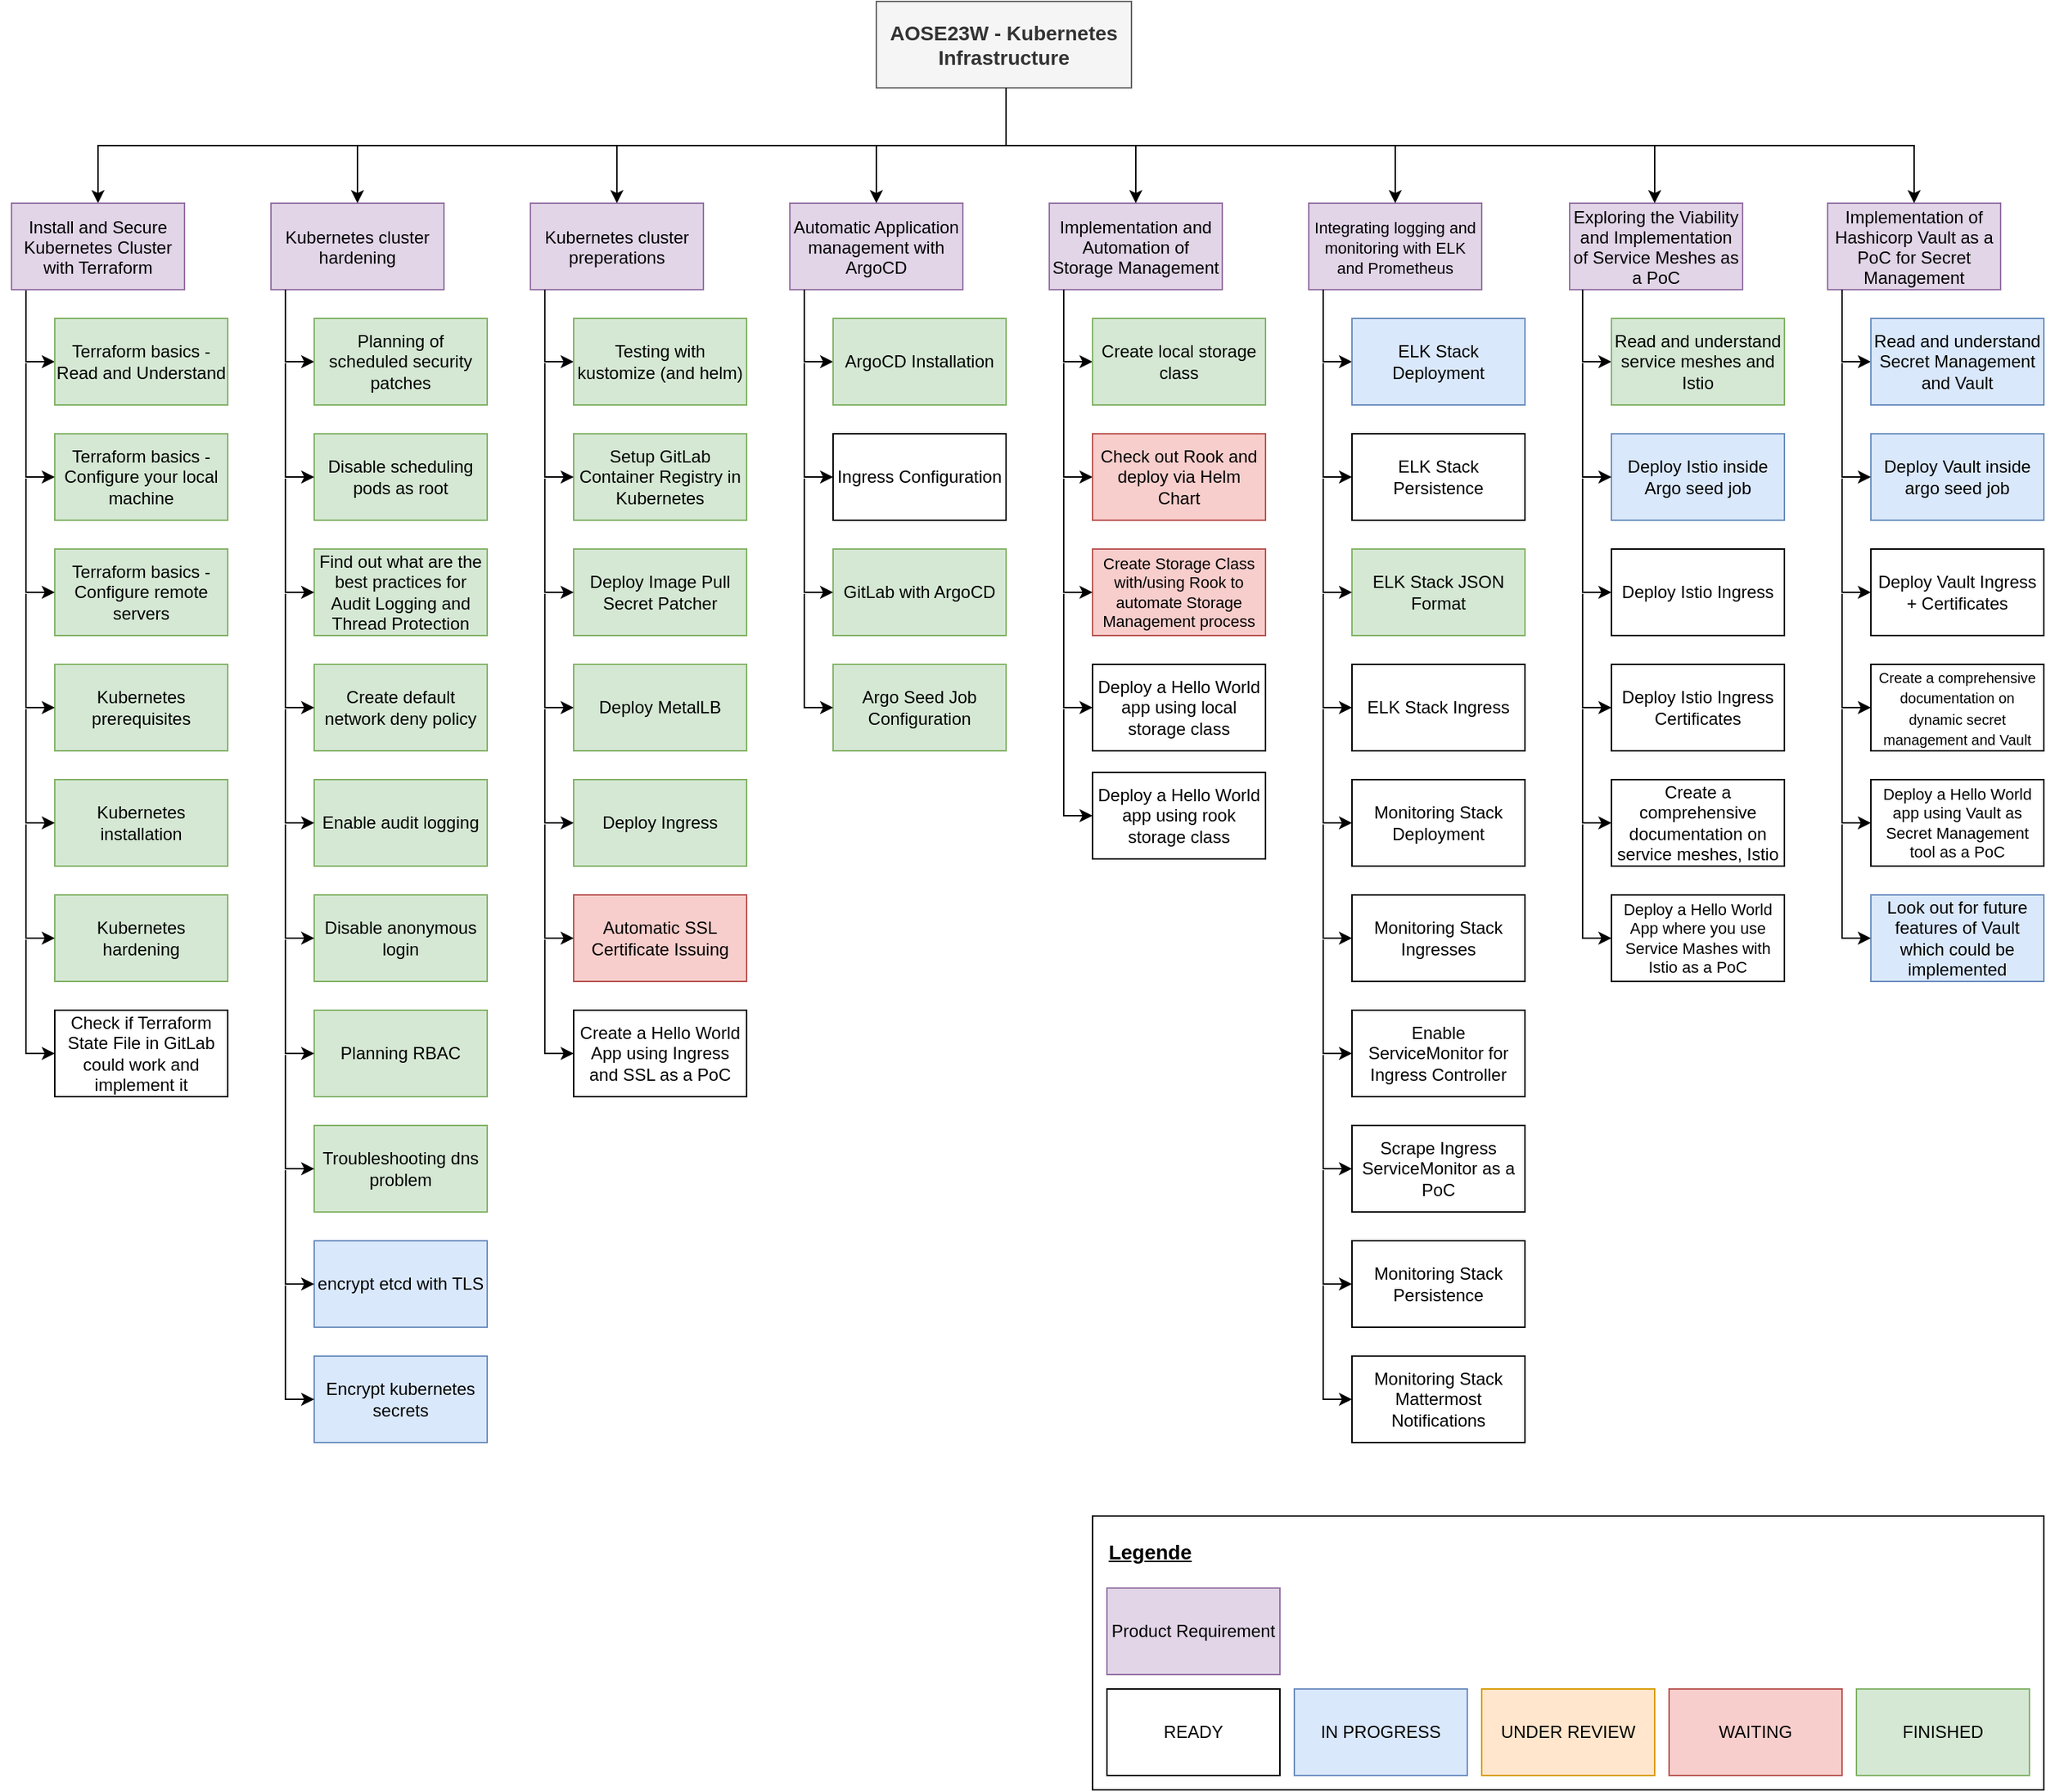 <mxfile version="23.1.1" type="github">
  <diagram name="Seite-1" id="LmPy3jOl3H3XXLazsRag">
    <mxGraphModel dx="1435" dy="689" grid="1" gridSize="10" guides="1" tooltips="1" connect="1" arrows="1" fold="1" page="1" pageScale="1" pageWidth="827" pageHeight="1169" math="0" shadow="0">
      <root>
        <mxCell id="0" />
        <mxCell id="1" parent="0" />
        <mxCell id="gIQTqbDxIPekja-X_GCL-1" value="" style="rounded=0;whiteSpace=wrap;html=1;" parent="1" vertex="1">
          <mxGeometry x="880" y="1070" width="660" height="190" as="geometry" />
        </mxCell>
        <mxCell id="gIQTqbDxIPekja-X_GCL-2" value="&lt;font style=&quot;font-size: 14px;&quot;&gt;&lt;u&gt;&lt;b&gt;Legende&lt;/b&gt;&lt;/u&gt;&lt;/font&gt;" style="text;html=1;strokeColor=none;fillColor=none;align=center;verticalAlign=middle;whiteSpace=wrap;rounded=0;" parent="1" vertex="1">
          <mxGeometry x="890" y="1080" width="60" height="30" as="geometry" />
        </mxCell>
        <mxCell id="gIQTqbDxIPekja-X_GCL-3" value="Product Requirement" style="rounded=0;whiteSpace=wrap;html=1;fillColor=#e1d5e7;strokeColor=#9673a6;" parent="1" vertex="1">
          <mxGeometry x="890" y="1120" width="120" height="60" as="geometry" />
        </mxCell>
        <mxCell id="gIQTqbDxIPekja-X_GCL-4" value="WAITING" style="rounded=0;whiteSpace=wrap;html=1;fillColor=#f8cecc;strokeColor=#b85450;" parent="1" vertex="1">
          <mxGeometry x="1280" y="1190" width="120" height="60" as="geometry" />
        </mxCell>
        <mxCell id="gIQTqbDxIPekja-X_GCL-5" value="READY" style="rounded=0;whiteSpace=wrap;html=1;" parent="1" vertex="1">
          <mxGeometry x="890" y="1190" width="120" height="60" as="geometry" />
        </mxCell>
        <mxCell id="gIQTqbDxIPekja-X_GCL-6" value="IN PROGRESS" style="rounded=0;whiteSpace=wrap;html=1;fillColor=#dae8fc;strokeColor=#6c8ebf;" parent="1" vertex="1">
          <mxGeometry x="1020" y="1190" width="120" height="60" as="geometry" />
        </mxCell>
        <mxCell id="gIQTqbDxIPekja-X_GCL-7" value="UNDER REVIEW" style="rounded=0;whiteSpace=wrap;html=1;fillColor=#ffe6cc;strokeColor=#d79b00;" parent="1" vertex="1">
          <mxGeometry x="1150" y="1190" width="120" height="60" as="geometry" />
        </mxCell>
        <mxCell id="gIQTqbDxIPekja-X_GCL-8" value="FINISHED" style="rounded=0;whiteSpace=wrap;html=1;fillColor=#d5e8d4;strokeColor=#82b366;" parent="1" vertex="1">
          <mxGeometry x="1410" y="1190" width="120" height="60" as="geometry" />
        </mxCell>
        <mxCell id="gIQTqbDxIPekja-X_GCL-11" value="" style="edgeStyle=orthogonalEdgeStyle;rounded=0;orthogonalLoop=1;jettySize=auto;html=1;" parent="1" source="gIQTqbDxIPekja-X_GCL-9" target="gIQTqbDxIPekja-X_GCL-10" edge="1">
          <mxGeometry relative="1" as="geometry">
            <Array as="points">
              <mxPoint x="820" y="119" />
              <mxPoint x="190" y="119" />
            </Array>
          </mxGeometry>
        </mxCell>
        <mxCell id="gIQTqbDxIPekja-X_GCL-9" value="AOSE23W - Kubernetes Infrastructure" style="rounded=0;whiteSpace=wrap;html=1;fillColor=#f5f5f5;fontColor=#333333;strokeColor=#666666;fontSize=14;fontStyle=1" parent="1" vertex="1">
          <mxGeometry x="730" y="19" width="177" height="60" as="geometry" />
        </mxCell>
        <mxCell id="gIQTqbDxIPekja-X_GCL-35" style="edgeStyle=orthogonalEdgeStyle;rounded=0;orthogonalLoop=1;jettySize=auto;html=1;exitX=0;exitY=1;exitDx=0;exitDy=0;entryX=0;entryY=0.5;entryDx=0;entryDy=0;" parent="1" source="gIQTqbDxIPekja-X_GCL-10" target="gIQTqbDxIPekja-X_GCL-29" edge="1">
          <mxGeometry relative="1" as="geometry">
            <Array as="points">
              <mxPoint x="140" y="219" />
              <mxPoint x="140" y="269" />
            </Array>
          </mxGeometry>
        </mxCell>
        <mxCell id="gIQTqbDxIPekja-X_GCL-10" value="&lt;p style=&quot;margin: 0px; font-style: normal; font-variant-caps: normal; font-stretch: normal; line-height: normal; font-size-adjust: none; font-kerning: auto; font-variant-alternates: normal; font-variant-ligatures: normal; font-variant-numeric: normal; font-variant-east-asian: normal; font-variant-position: normal; font-feature-settings: normal; font-optical-sizing: auto; font-variation-settings: normal;&quot;&gt;&lt;font face=&quot;Helvetica&quot; style=&quot;font-size: 12px;&quot;&gt;Install and Secure Kubernetes Cluster with Terraform&lt;/font&gt;&lt;/p&gt;" style="whiteSpace=wrap;html=1;rounded=0;fillColor=#e1d5e7;strokeColor=#9673a6;" parent="1" vertex="1">
          <mxGeometry x="130" y="159" width="120" height="60" as="geometry" />
        </mxCell>
        <mxCell id="gIQTqbDxIPekja-X_GCL-12" value="&lt;p style=&quot;margin: 0px; font-style: normal; font-variant-caps: normal; font-stretch: normal; line-height: normal; font-size-adjust: none; font-kerning: auto; font-variant-alternates: normal; font-variant-ligatures: normal; font-variant-numeric: normal; font-variant-east-asian: normal; font-variant-position: normal; font-feature-settings: normal; font-optical-sizing: auto; font-variation-settings: normal;&quot;&gt;&lt;font face=&quot;Helvetica&quot; style=&quot;font-size: 12px;&quot;&gt;Kubernetes cluster hardening&lt;/font&gt;&lt;/p&gt;" style="whiteSpace=wrap;html=1;rounded=0;fillColor=#e1d5e7;strokeColor=#9673a6;" parent="1" vertex="1">
          <mxGeometry x="310" y="159" width="120" height="60" as="geometry" />
        </mxCell>
        <mxCell id="gIQTqbDxIPekja-X_GCL-13" value="&lt;p style=&quot;margin: 0px; font-style: normal; font-variant-caps: normal; font-stretch: normal; line-height: normal; font-size-adjust: none; font-kerning: auto; font-variant-alternates: normal; font-variant-ligatures: normal; font-variant-numeric: normal; font-variant-east-asian: normal; font-variant-position: normal; font-feature-settings: normal; font-optical-sizing: auto; font-variation-settings: normal;&quot;&gt;&lt;font face=&quot;Helvetica&quot; style=&quot;font-size: 12px;&quot;&gt;Kubernetes cluster preperations&lt;/font&gt;&lt;/p&gt;" style="whiteSpace=wrap;html=1;rounded=0;fillColor=#e1d5e7;strokeColor=#9673a6;" parent="1" vertex="1">
          <mxGeometry x="490" y="159" width="120" height="60" as="geometry" />
        </mxCell>
        <mxCell id="gIQTqbDxIPekja-X_GCL-14" value="&lt;p style=&quot;margin: 0px; font-style: normal; font-variant-caps: normal; font-stretch: normal; line-height: normal; font-size-adjust: none; font-kerning: auto; font-variant-alternates: normal; font-variant-ligatures: normal; font-variant-numeric: normal; font-variant-east-asian: normal; font-variant-position: normal; font-feature-settings: normal; font-optical-sizing: auto; font-variation-settings: normal;&quot;&gt;&lt;font style=&quot;font-size: 12px;&quot;&gt;Automatic Application management with ArgoCD&lt;/font&gt;&lt;/p&gt;" style="whiteSpace=wrap;html=1;rounded=0;fillColor=#e1d5e7;strokeColor=#9673a6;" parent="1" vertex="1">
          <mxGeometry x="670" y="159" width="120" height="60" as="geometry" />
        </mxCell>
        <mxCell id="gIQTqbDxIPekja-X_GCL-15" value="&lt;p style=&quot;margin: 0px; font-style: normal; font-variant-caps: normal; font-stretch: normal; line-height: normal; font-size-adjust: none; font-kerning: auto; font-variant-alternates: normal; font-variant-ligatures: normal; font-variant-numeric: normal; font-variant-east-asian: normal; font-variant-position: normal; font-feature-settings: normal; font-optical-sizing: auto; font-variation-settings: normal;&quot;&gt;&lt;font face=&quot;Helvetica&quot; style=&quot;font-size: 12px;&quot;&gt;Implementation and Automation of Storage Management&lt;/font&gt;&lt;/p&gt;" style="whiteSpace=wrap;html=1;rounded=0;fillColor=#e1d5e7;strokeColor=#9673a6;" parent="1" vertex="1">
          <mxGeometry x="850" y="159" width="120" height="60" as="geometry" />
        </mxCell>
        <mxCell id="gIQTqbDxIPekja-X_GCL-16" value="&lt;p style=&quot;margin: 0px; font-style: normal; font-variant-caps: normal; font-stretch: normal; line-height: normal; font-size-adjust: none; font-kerning: auto; font-variant-alternates: normal; font-variant-ligatures: normal; font-variant-numeric: normal; font-variant-east-asian: normal; font-variant-position: normal; font-feature-settings: normal; font-optical-sizing: auto; font-variation-settings: normal;&quot;&gt;&lt;font style=&quot;font-size: 11px;&quot; face=&quot;Helvetica&quot;&gt;Integrating logging and monitoring with ELK and Prometheus&lt;/font&gt;&lt;/p&gt;" style="whiteSpace=wrap;html=1;rounded=0;fillColor=#e1d5e7;strokeColor=#9673a6;" parent="1" vertex="1">
          <mxGeometry x="1030" y="159" width="120" height="60" as="geometry" />
        </mxCell>
        <mxCell id="gIQTqbDxIPekja-X_GCL-17" value="&lt;p style=&quot;margin: 0px; font-style: normal; font-variant-caps: normal; font-stretch: normal; line-height: normal; font-size-adjust: none; font-kerning: auto; font-variant-alternates: normal; font-variant-ligatures: normal; font-variant-numeric: normal; font-variant-east-asian: normal; font-variant-position: normal; font-feature-settings: normal; font-optical-sizing: auto; font-variation-settings: normal;&quot;&gt;&lt;font face=&quot;Helvetica&quot; style=&quot;font-size: 12px;&quot;&gt;Exploring the Viability and Implementation of Service Meshes as a PoC&lt;/font&gt;&lt;/p&gt;" style="whiteSpace=wrap;html=1;rounded=0;fillColor=#e1d5e7;strokeColor=#9673a6;" parent="1" vertex="1">
          <mxGeometry x="1211" y="159" width="120" height="60" as="geometry" />
        </mxCell>
        <mxCell id="gIQTqbDxIPekja-X_GCL-18" value="&lt;p style=&quot;margin: 0px; font-style: normal; font-variant-caps: normal; font-stretch: normal; line-height: normal; font-size-adjust: none; font-kerning: auto; font-variant-alternates: normal; font-variant-ligatures: normal; font-variant-numeric: normal; font-variant-east-asian: normal; font-variant-position: normal; font-feature-settings: normal; font-optical-sizing: auto; font-variation-settings: normal;&quot;&gt;&lt;font style=&quot;font-size: 12px;&quot;&gt;Implementation of Hashicorp Vault as a PoC for Secret Management&lt;/font&gt;&lt;/p&gt;" style="whiteSpace=wrap;html=1;rounded=0;fillColor=#e1d5e7;strokeColor=#9673a6;" parent="1" vertex="1">
          <mxGeometry x="1390" y="159" width="120" height="60" as="geometry" />
        </mxCell>
        <mxCell id="gIQTqbDxIPekja-X_GCL-19" value="" style="edgeStyle=orthogonalEdgeStyle;rounded=0;orthogonalLoop=1;jettySize=auto;html=1;entryX=0.5;entryY=0;entryDx=0;entryDy=0;" parent="1" target="gIQTqbDxIPekja-X_GCL-12" edge="1">
          <mxGeometry relative="1" as="geometry">
            <mxPoint x="820" y="79" as="sourcePoint" />
            <mxPoint x="200" y="169" as="targetPoint" />
            <Array as="points">
              <mxPoint x="820" y="79" />
              <mxPoint x="820" y="119" />
              <mxPoint x="370" y="119" />
            </Array>
          </mxGeometry>
        </mxCell>
        <mxCell id="gIQTqbDxIPekja-X_GCL-21" value="" style="edgeStyle=orthogonalEdgeStyle;rounded=0;orthogonalLoop=1;jettySize=auto;html=1;entryX=0.5;entryY=0;entryDx=0;entryDy=0;" parent="1" target="gIQTqbDxIPekja-X_GCL-15" edge="1">
          <mxGeometry relative="1" as="geometry">
            <mxPoint x="820" y="79" as="sourcePoint" />
            <mxPoint x="380" y="169" as="targetPoint" />
            <Array as="points">
              <mxPoint x="820" y="79" />
              <mxPoint x="820" y="119" />
              <mxPoint x="910" y="119" />
            </Array>
          </mxGeometry>
        </mxCell>
        <mxCell id="gIQTqbDxIPekja-X_GCL-23" value="" style="edgeStyle=orthogonalEdgeStyle;rounded=0;orthogonalLoop=1;jettySize=auto;html=1;entryX=0.5;entryY=0;entryDx=0;entryDy=0;" parent="1" target="gIQTqbDxIPekja-X_GCL-14" edge="1">
          <mxGeometry relative="1" as="geometry">
            <mxPoint x="820" y="79" as="sourcePoint" />
            <mxPoint x="900" y="169" as="targetPoint" />
            <Array as="points">
              <mxPoint x="820" y="79" />
              <mxPoint x="820" y="119" />
              <mxPoint x="730" y="119" />
            </Array>
          </mxGeometry>
        </mxCell>
        <mxCell id="gIQTqbDxIPekja-X_GCL-24" value="" style="edgeStyle=orthogonalEdgeStyle;rounded=0;orthogonalLoop=1;jettySize=auto;html=1;entryX=0.5;entryY=0;entryDx=0;entryDy=0;" parent="1" target="gIQTqbDxIPekja-X_GCL-13" edge="1">
          <mxGeometry relative="1" as="geometry">
            <mxPoint x="820" y="79" as="sourcePoint" />
            <mxPoint x="720" y="169" as="targetPoint" />
            <Array as="points">
              <mxPoint x="820" y="79" />
              <mxPoint x="820" y="119" />
              <mxPoint x="550" y="119" />
            </Array>
          </mxGeometry>
        </mxCell>
        <mxCell id="gIQTqbDxIPekja-X_GCL-26" value="" style="edgeStyle=orthogonalEdgeStyle;rounded=0;orthogonalLoop=1;jettySize=auto;html=1;entryX=0.5;entryY=0;entryDx=0;entryDy=0;" parent="1" target="gIQTqbDxIPekja-X_GCL-16" edge="1">
          <mxGeometry relative="1" as="geometry">
            <mxPoint x="820" y="79" as="sourcePoint" />
            <mxPoint x="900" y="169" as="targetPoint" />
            <Array as="points">
              <mxPoint x="820" y="79" />
              <mxPoint x="820" y="119" />
              <mxPoint x="1090" y="119" />
            </Array>
          </mxGeometry>
        </mxCell>
        <mxCell id="gIQTqbDxIPekja-X_GCL-27" value="" style="edgeStyle=orthogonalEdgeStyle;rounded=0;orthogonalLoop=1;jettySize=auto;html=1;" parent="1" edge="1">
          <mxGeometry relative="1" as="geometry">
            <mxPoint x="820" y="79" as="sourcePoint" />
            <mxPoint x="1270" y="159" as="targetPoint" />
            <Array as="points">
              <mxPoint x="820" y="79" />
              <mxPoint x="820" y="119" />
              <mxPoint x="1270" y="119" />
            </Array>
          </mxGeometry>
        </mxCell>
        <mxCell id="gIQTqbDxIPekja-X_GCL-28" value="" style="edgeStyle=orthogonalEdgeStyle;rounded=0;orthogonalLoop=1;jettySize=auto;html=1;entryX=0.5;entryY=0;entryDx=0;entryDy=0;" parent="1" target="gIQTqbDxIPekja-X_GCL-18" edge="1">
          <mxGeometry relative="1" as="geometry">
            <mxPoint x="820" y="79" as="sourcePoint" />
            <mxPoint x="1260" y="169" as="targetPoint" />
            <Array as="points">
              <mxPoint x="820" y="79" />
              <mxPoint x="820" y="119" />
              <mxPoint x="1450" y="119" />
            </Array>
          </mxGeometry>
        </mxCell>
        <mxCell id="gIQTqbDxIPekja-X_GCL-29" value="Terraform basics - Read and Understand" style="rounded=0;whiteSpace=wrap;html=1;fillColor=#d5e8d4;strokeColor=#82b366;" parent="1" vertex="1">
          <mxGeometry x="160" y="239" width="120" height="60" as="geometry" />
        </mxCell>
        <mxCell id="gIQTqbDxIPekja-X_GCL-30" value="Terraform basics - Configure your local machine" style="rounded=0;whiteSpace=wrap;html=1;fillColor=#d5e8d4;strokeColor=#82b366;" parent="1" vertex="1">
          <mxGeometry x="160" y="319" width="120" height="60" as="geometry" />
        </mxCell>
        <mxCell id="gIQTqbDxIPekja-X_GCL-31" value="Terraform basics - Configure remote servers" style="rounded=0;whiteSpace=wrap;html=1;fillColor=#d5e8d4;strokeColor=#82b366;" parent="1" vertex="1">
          <mxGeometry x="160" y="399" width="120" height="60" as="geometry" />
        </mxCell>
        <mxCell id="gIQTqbDxIPekja-X_GCL-32" value="Kubernetes prerequisites" style="rounded=0;whiteSpace=wrap;html=1;fillColor=#d5e8d4;strokeColor=#82b366;" parent="1" vertex="1">
          <mxGeometry x="160" y="479" width="120" height="60" as="geometry" />
        </mxCell>
        <mxCell id="gIQTqbDxIPekja-X_GCL-33" value="Kubernetes installation" style="rounded=0;whiteSpace=wrap;html=1;fillColor=#d5e8d4;strokeColor=#82b366;" parent="1" vertex="1">
          <mxGeometry x="160" y="559" width="120" height="60" as="geometry" />
        </mxCell>
        <mxCell id="gIQTqbDxIPekja-X_GCL-34" value="Kubernetes hardening" style="rounded=0;whiteSpace=wrap;html=1;fillColor=#d5e8d4;strokeColor=#82b366;" parent="1" vertex="1">
          <mxGeometry x="160" y="639" width="120" height="60" as="geometry" />
        </mxCell>
        <mxCell id="gIQTqbDxIPekja-X_GCL-36" style="edgeStyle=orthogonalEdgeStyle;rounded=0;orthogonalLoop=1;jettySize=auto;html=1;entryX=0;entryY=0.5;entryDx=0;entryDy=0;" parent="1" target="gIQTqbDxIPekja-X_GCL-30" edge="1">
          <mxGeometry relative="1" as="geometry">
            <mxPoint x="140" y="270" as="sourcePoint" />
            <mxPoint x="170" y="279" as="targetPoint" />
            <Array as="points">
              <mxPoint x="140" y="349" />
            </Array>
          </mxGeometry>
        </mxCell>
        <mxCell id="gIQTqbDxIPekja-X_GCL-37" style="edgeStyle=orthogonalEdgeStyle;rounded=0;orthogonalLoop=1;jettySize=auto;html=1;" parent="1" edge="1">
          <mxGeometry relative="1" as="geometry">
            <mxPoint x="140" y="350" as="sourcePoint" />
            <mxPoint x="160" y="429" as="targetPoint" />
            <Array as="points">
              <mxPoint x="140" y="429" />
              <mxPoint x="160" y="429" />
            </Array>
          </mxGeometry>
        </mxCell>
        <mxCell id="gIQTqbDxIPekja-X_GCL-38" style="edgeStyle=orthogonalEdgeStyle;rounded=0;orthogonalLoop=1;jettySize=auto;html=1;" parent="1" edge="1">
          <mxGeometry relative="1" as="geometry">
            <mxPoint x="140" y="430" as="sourcePoint" />
            <mxPoint x="160" y="509" as="targetPoint" />
            <Array as="points">
              <mxPoint x="140" y="509" />
              <mxPoint x="160" y="509" />
            </Array>
          </mxGeometry>
        </mxCell>
        <mxCell id="gIQTqbDxIPekja-X_GCL-39" style="edgeStyle=orthogonalEdgeStyle;rounded=0;orthogonalLoop=1;jettySize=auto;html=1;" parent="1" edge="1">
          <mxGeometry relative="1" as="geometry">
            <mxPoint x="140" y="510" as="sourcePoint" />
            <mxPoint x="160" y="589" as="targetPoint" />
            <Array as="points">
              <mxPoint x="140" y="589" />
              <mxPoint x="160" y="589" />
            </Array>
          </mxGeometry>
        </mxCell>
        <mxCell id="gIQTqbDxIPekja-X_GCL-40" style="edgeStyle=orthogonalEdgeStyle;rounded=0;orthogonalLoop=1;jettySize=auto;html=1;" parent="1" edge="1">
          <mxGeometry relative="1" as="geometry">
            <mxPoint x="140" y="590" as="sourcePoint" />
            <mxPoint x="160" y="669" as="targetPoint" />
            <Array as="points">
              <mxPoint x="140" y="669" />
              <mxPoint x="160" y="669" />
            </Array>
          </mxGeometry>
        </mxCell>
        <mxCell id="gIQTqbDxIPekja-X_GCL-41" style="edgeStyle=orthogonalEdgeStyle;rounded=0;orthogonalLoop=1;jettySize=auto;html=1;entryX=0;entryY=0.5;entryDx=0;entryDy=0;" parent="1" target="gIQTqbDxIPekja-X_GCL-42" edge="1">
          <mxGeometry relative="1" as="geometry">
            <mxPoint x="320" y="219" as="sourcePoint" />
            <Array as="points">
              <mxPoint x="320" y="219" />
              <mxPoint x="320" y="269" />
            </Array>
          </mxGeometry>
        </mxCell>
        <mxCell id="gIQTqbDxIPekja-X_GCL-42" value="Planning of scheduled security patches" style="rounded=0;whiteSpace=wrap;html=1;fillColor=#d5e8d4;strokeColor=#82b366;" parent="1" vertex="1">
          <mxGeometry x="340" y="239" width="120" height="60" as="geometry" />
        </mxCell>
        <mxCell id="gIQTqbDxIPekja-X_GCL-43" value="Disable scheduling pods as root" style="rounded=0;whiteSpace=wrap;html=1;fillColor=#d5e8d4;strokeColor=#82b366;" parent="1" vertex="1">
          <mxGeometry x="340" y="319" width="120" height="60" as="geometry" />
        </mxCell>
        <mxCell id="gIQTqbDxIPekja-X_GCL-44" value="Find out what are the best practices for Audit Logging and Thread Protection" style="rounded=0;whiteSpace=wrap;html=1;fillColor=#d5e8d4;strokeColor=#82b366;" parent="1" vertex="1">
          <mxGeometry x="340" y="399" width="120" height="60" as="geometry" />
        </mxCell>
        <mxCell id="gIQTqbDxIPekja-X_GCL-45" value="Create default network deny policy" style="rounded=0;whiteSpace=wrap;html=1;fillColor=#d5e8d4;strokeColor=#82b366;" parent="1" vertex="1">
          <mxGeometry x="340" y="479" width="120" height="60" as="geometry" />
        </mxCell>
        <mxCell id="gIQTqbDxIPekja-X_GCL-46" value="Enable audit logging" style="rounded=0;whiteSpace=wrap;html=1;fillColor=#d5e8d4;strokeColor=#82b366;" parent="1" vertex="1">
          <mxGeometry x="340" y="559" width="120" height="60" as="geometry" />
        </mxCell>
        <mxCell id="gIQTqbDxIPekja-X_GCL-47" value="Disable anonymous login" style="rounded=0;whiteSpace=wrap;html=1;fillColor=#d5e8d4;strokeColor=#82b366;" parent="1" vertex="1">
          <mxGeometry x="340" y="639" width="120" height="60" as="geometry" />
        </mxCell>
        <mxCell id="gIQTqbDxIPekja-X_GCL-48" style="edgeStyle=orthogonalEdgeStyle;rounded=0;orthogonalLoop=1;jettySize=auto;html=1;entryX=0;entryY=0.5;entryDx=0;entryDy=0;" parent="1" target="gIQTqbDxIPekja-X_GCL-43" edge="1">
          <mxGeometry relative="1" as="geometry">
            <mxPoint x="320" y="270" as="sourcePoint" />
            <mxPoint x="350" y="279" as="targetPoint" />
            <Array as="points">
              <mxPoint x="320" y="349" />
            </Array>
          </mxGeometry>
        </mxCell>
        <mxCell id="gIQTqbDxIPekja-X_GCL-49" style="edgeStyle=orthogonalEdgeStyle;rounded=0;orthogonalLoop=1;jettySize=auto;html=1;" parent="1" edge="1">
          <mxGeometry relative="1" as="geometry">
            <mxPoint x="320" y="350" as="sourcePoint" />
            <mxPoint x="340" y="429" as="targetPoint" />
            <Array as="points">
              <mxPoint x="320" y="429" />
              <mxPoint x="340" y="429" />
            </Array>
          </mxGeometry>
        </mxCell>
        <mxCell id="gIQTqbDxIPekja-X_GCL-50" style="edgeStyle=orthogonalEdgeStyle;rounded=0;orthogonalLoop=1;jettySize=auto;html=1;" parent="1" edge="1">
          <mxGeometry relative="1" as="geometry">
            <mxPoint x="320" y="430" as="sourcePoint" />
            <mxPoint x="340" y="509" as="targetPoint" />
            <Array as="points">
              <mxPoint x="320" y="509" />
              <mxPoint x="340" y="509" />
            </Array>
          </mxGeometry>
        </mxCell>
        <mxCell id="gIQTqbDxIPekja-X_GCL-51" style="edgeStyle=orthogonalEdgeStyle;rounded=0;orthogonalLoop=1;jettySize=auto;html=1;" parent="1" edge="1">
          <mxGeometry relative="1" as="geometry">
            <mxPoint x="320" y="510" as="sourcePoint" />
            <mxPoint x="340" y="589" as="targetPoint" />
            <Array as="points">
              <mxPoint x="320" y="589" />
              <mxPoint x="340" y="589" />
            </Array>
          </mxGeometry>
        </mxCell>
        <mxCell id="gIQTqbDxIPekja-X_GCL-52" style="edgeStyle=orthogonalEdgeStyle;rounded=0;orthogonalLoop=1;jettySize=auto;html=1;" parent="1" edge="1">
          <mxGeometry relative="1" as="geometry">
            <mxPoint x="320" y="590" as="sourcePoint" />
            <mxPoint x="340" y="669" as="targetPoint" />
            <Array as="points">
              <mxPoint x="320" y="669" />
              <mxPoint x="340" y="669" />
            </Array>
          </mxGeometry>
        </mxCell>
        <mxCell id="gIQTqbDxIPekja-X_GCL-53" value="Planning RBAC" style="rounded=0;whiteSpace=wrap;html=1;fillColor=#d5e8d4;strokeColor=#82b366;" parent="1" vertex="1">
          <mxGeometry x="340" y="719" width="120" height="60" as="geometry" />
        </mxCell>
        <mxCell id="gIQTqbDxIPekja-X_GCL-54" value="Troubleshooting dns problem" style="rounded=0;whiteSpace=wrap;html=1;fillColor=#d5e8d4;strokeColor=#82b366;" parent="1" vertex="1">
          <mxGeometry x="340" y="799" width="120" height="60" as="geometry" />
        </mxCell>
        <mxCell id="gIQTqbDxIPekja-X_GCL-55" style="edgeStyle=orthogonalEdgeStyle;rounded=0;orthogonalLoop=1;jettySize=auto;html=1;" parent="1" edge="1">
          <mxGeometry relative="1" as="geometry">
            <mxPoint x="320" y="670" as="sourcePoint" />
            <mxPoint x="340" y="749" as="targetPoint" />
            <Array as="points">
              <mxPoint x="320" y="749" />
              <mxPoint x="340" y="749" />
            </Array>
          </mxGeometry>
        </mxCell>
        <mxCell id="gIQTqbDxIPekja-X_GCL-56" style="edgeStyle=orthogonalEdgeStyle;rounded=0;orthogonalLoop=1;jettySize=auto;html=1;" parent="1" edge="1">
          <mxGeometry relative="1" as="geometry">
            <mxPoint x="320" y="750" as="sourcePoint" />
            <mxPoint x="340" y="829" as="targetPoint" />
            <Array as="points">
              <mxPoint x="320" y="829" />
              <mxPoint x="340" y="829" />
            </Array>
          </mxGeometry>
        </mxCell>
        <mxCell id="gIQTqbDxIPekja-X_GCL-57" value="encrypt etcd with TLS" style="rounded=0;whiteSpace=wrap;html=1;fillColor=#dae8fc;strokeColor=#6c8ebf;" parent="1" vertex="1">
          <mxGeometry x="340" y="879" width="120" height="60" as="geometry" />
        </mxCell>
        <mxCell id="gIQTqbDxIPekja-X_GCL-58" value="Encrypt kubernetes secrets" style="rounded=0;whiteSpace=wrap;html=1;fillColor=#dae8fc;strokeColor=#6c8ebf;" parent="1" vertex="1">
          <mxGeometry x="340" y="959" width="120" height="60" as="geometry" />
        </mxCell>
        <mxCell id="gIQTqbDxIPekja-X_GCL-59" style="edgeStyle=orthogonalEdgeStyle;rounded=0;orthogonalLoop=1;jettySize=auto;html=1;" parent="1" edge="1">
          <mxGeometry relative="1" as="geometry">
            <mxPoint x="320" y="830" as="sourcePoint" />
            <mxPoint x="340" y="909" as="targetPoint" />
            <Array as="points">
              <mxPoint x="320" y="909" />
              <mxPoint x="340" y="909" />
            </Array>
          </mxGeometry>
        </mxCell>
        <mxCell id="gIQTqbDxIPekja-X_GCL-60" style="edgeStyle=orthogonalEdgeStyle;rounded=0;orthogonalLoop=1;jettySize=auto;html=1;" parent="1" edge="1">
          <mxGeometry relative="1" as="geometry">
            <mxPoint x="320" y="910" as="sourcePoint" />
            <mxPoint x="340" y="989" as="targetPoint" />
            <Array as="points">
              <mxPoint x="320" y="989" />
              <mxPoint x="340" y="989" />
            </Array>
          </mxGeometry>
        </mxCell>
        <mxCell id="gIQTqbDxIPekja-X_GCL-61" style="edgeStyle=orthogonalEdgeStyle;rounded=0;orthogonalLoop=1;jettySize=auto;html=1;entryX=0;entryY=0.5;entryDx=0;entryDy=0;" parent="1" target="gIQTqbDxIPekja-X_GCL-62" edge="1">
          <mxGeometry relative="1" as="geometry">
            <mxPoint x="500" y="219" as="sourcePoint" />
            <Array as="points">
              <mxPoint x="500" y="219" />
              <mxPoint x="500" y="269" />
            </Array>
          </mxGeometry>
        </mxCell>
        <mxCell id="gIQTqbDxIPekja-X_GCL-62" value="Testing with kustomize (and helm)" style="rounded=0;whiteSpace=wrap;html=1;fillColor=#d5e8d4;strokeColor=#82b366;" parent="1" vertex="1">
          <mxGeometry x="520" y="239" width="120" height="60" as="geometry" />
        </mxCell>
        <mxCell id="gIQTqbDxIPekja-X_GCL-63" value="Setup GitLab Container Registry in Kubernetes" style="rounded=0;whiteSpace=wrap;html=1;fillColor=#d5e8d4;strokeColor=#82b366;" parent="1" vertex="1">
          <mxGeometry x="520" y="319" width="120" height="60" as="geometry" />
        </mxCell>
        <mxCell id="gIQTqbDxIPekja-X_GCL-64" value="Deploy Image Pull Secret Patcher" style="rounded=0;whiteSpace=wrap;html=1;fillColor=#d5e8d4;strokeColor=#82b366;" parent="1" vertex="1">
          <mxGeometry x="520" y="399" width="120" height="60" as="geometry" />
        </mxCell>
        <mxCell id="gIQTqbDxIPekja-X_GCL-65" value="Deploy MetalLB" style="rounded=0;whiteSpace=wrap;html=1;fillColor=#d5e8d4;strokeColor=#82b366;" parent="1" vertex="1">
          <mxGeometry x="520" y="479" width="120" height="60" as="geometry" />
        </mxCell>
        <mxCell id="gIQTqbDxIPekja-X_GCL-66" value="Deploy Ingress" style="rounded=0;whiteSpace=wrap;html=1;fillColor=#d5e8d4;strokeColor=#82b366;" parent="1" vertex="1">
          <mxGeometry x="520" y="559" width="120" height="60" as="geometry" />
        </mxCell>
        <mxCell id="gIQTqbDxIPekja-X_GCL-67" value="Automatic SSL Certificate Issuing" style="rounded=0;whiteSpace=wrap;html=1;fillColor=#f8cecc;strokeColor=#b85450;" parent="1" vertex="1">
          <mxGeometry x="520" y="639" width="120" height="60" as="geometry" />
        </mxCell>
        <mxCell id="gIQTqbDxIPekja-X_GCL-68" style="edgeStyle=orthogonalEdgeStyle;rounded=0;orthogonalLoop=1;jettySize=auto;html=1;entryX=0;entryY=0.5;entryDx=0;entryDy=0;" parent="1" target="gIQTqbDxIPekja-X_GCL-63" edge="1">
          <mxGeometry relative="1" as="geometry">
            <mxPoint x="500" y="270" as="sourcePoint" />
            <mxPoint x="530" y="279" as="targetPoint" />
            <Array as="points">
              <mxPoint x="500" y="349" />
            </Array>
          </mxGeometry>
        </mxCell>
        <mxCell id="gIQTqbDxIPekja-X_GCL-69" style="edgeStyle=orthogonalEdgeStyle;rounded=0;orthogonalLoop=1;jettySize=auto;html=1;" parent="1" edge="1">
          <mxGeometry relative="1" as="geometry">
            <mxPoint x="500" y="350" as="sourcePoint" />
            <mxPoint x="520" y="429" as="targetPoint" />
            <Array as="points">
              <mxPoint x="500" y="429" />
              <mxPoint x="520" y="429" />
            </Array>
          </mxGeometry>
        </mxCell>
        <mxCell id="gIQTqbDxIPekja-X_GCL-70" style="edgeStyle=orthogonalEdgeStyle;rounded=0;orthogonalLoop=1;jettySize=auto;html=1;" parent="1" edge="1">
          <mxGeometry relative="1" as="geometry">
            <mxPoint x="500" y="430" as="sourcePoint" />
            <mxPoint x="520" y="509" as="targetPoint" />
            <Array as="points">
              <mxPoint x="500" y="509" />
              <mxPoint x="520" y="509" />
            </Array>
          </mxGeometry>
        </mxCell>
        <mxCell id="gIQTqbDxIPekja-X_GCL-71" style="edgeStyle=orthogonalEdgeStyle;rounded=0;orthogonalLoop=1;jettySize=auto;html=1;" parent="1" edge="1">
          <mxGeometry relative="1" as="geometry">
            <mxPoint x="500" y="510" as="sourcePoint" />
            <mxPoint x="520" y="589" as="targetPoint" />
            <Array as="points">
              <mxPoint x="500" y="589" />
              <mxPoint x="520" y="589" />
            </Array>
          </mxGeometry>
        </mxCell>
        <mxCell id="gIQTqbDxIPekja-X_GCL-72" style="edgeStyle=orthogonalEdgeStyle;rounded=0;orthogonalLoop=1;jettySize=auto;html=1;" parent="1" edge="1">
          <mxGeometry relative="1" as="geometry">
            <mxPoint x="500" y="590" as="sourcePoint" />
            <mxPoint x="520" y="669" as="targetPoint" />
            <Array as="points">
              <mxPoint x="500" y="669" />
              <mxPoint x="520" y="669" />
            </Array>
          </mxGeometry>
        </mxCell>
        <mxCell id="gIQTqbDxIPekja-X_GCL-73" style="edgeStyle=orthogonalEdgeStyle;rounded=0;orthogonalLoop=1;jettySize=auto;html=1;entryX=0;entryY=0.5;entryDx=0;entryDy=0;" parent="1" target="gIQTqbDxIPekja-X_GCL-74" edge="1">
          <mxGeometry relative="1" as="geometry">
            <mxPoint x="680" y="219" as="sourcePoint" />
            <Array as="points">
              <mxPoint x="680" y="219" />
              <mxPoint x="680" y="269" />
            </Array>
          </mxGeometry>
        </mxCell>
        <mxCell id="gIQTqbDxIPekja-X_GCL-74" value="ArgoCD Installation" style="rounded=0;whiteSpace=wrap;html=1;fillColor=#d5e8d4;strokeColor=#82b366;" parent="1" vertex="1">
          <mxGeometry x="700" y="239" width="120" height="60" as="geometry" />
        </mxCell>
        <mxCell id="gIQTqbDxIPekja-X_GCL-75" value="Ingress Configuration" style="rounded=0;whiteSpace=wrap;html=1;" parent="1" vertex="1">
          <mxGeometry x="700" y="319" width="120" height="60" as="geometry" />
        </mxCell>
        <mxCell id="gIQTqbDxIPekja-X_GCL-76" value="GitLab with ArgoCD" style="rounded=0;whiteSpace=wrap;html=1;fillColor=#d5e8d4;strokeColor=#82b366;" parent="1" vertex="1">
          <mxGeometry x="700" y="399" width="120" height="60" as="geometry" />
        </mxCell>
        <mxCell id="gIQTqbDxIPekja-X_GCL-77" value="Argo Seed Job Configuration" style="rounded=0;whiteSpace=wrap;html=1;fillColor=#d5e8d4;strokeColor=#82b366;" parent="1" vertex="1">
          <mxGeometry x="700" y="479" width="120" height="60" as="geometry" />
        </mxCell>
        <mxCell id="gIQTqbDxIPekja-X_GCL-80" style="edgeStyle=orthogonalEdgeStyle;rounded=0;orthogonalLoop=1;jettySize=auto;html=1;entryX=0;entryY=0.5;entryDx=0;entryDy=0;" parent="1" target="gIQTqbDxIPekja-X_GCL-75" edge="1">
          <mxGeometry relative="1" as="geometry">
            <mxPoint x="680" y="270" as="sourcePoint" />
            <mxPoint x="710" y="279" as="targetPoint" />
            <Array as="points">
              <mxPoint x="680" y="349" />
            </Array>
          </mxGeometry>
        </mxCell>
        <mxCell id="gIQTqbDxIPekja-X_GCL-81" style="edgeStyle=orthogonalEdgeStyle;rounded=0;orthogonalLoop=1;jettySize=auto;html=1;" parent="1" edge="1">
          <mxGeometry relative="1" as="geometry">
            <mxPoint x="680" y="350" as="sourcePoint" />
            <mxPoint x="700" y="429" as="targetPoint" />
            <Array as="points">
              <mxPoint x="680" y="429" />
              <mxPoint x="700" y="429" />
            </Array>
          </mxGeometry>
        </mxCell>
        <mxCell id="gIQTqbDxIPekja-X_GCL-82" style="edgeStyle=orthogonalEdgeStyle;rounded=0;orthogonalLoop=1;jettySize=auto;html=1;" parent="1" edge="1">
          <mxGeometry relative="1" as="geometry">
            <mxPoint x="680" y="430" as="sourcePoint" />
            <mxPoint x="700" y="509" as="targetPoint" />
            <Array as="points">
              <mxPoint x="680" y="509" />
              <mxPoint x="700" y="509" />
            </Array>
          </mxGeometry>
        </mxCell>
        <mxCell id="gIQTqbDxIPekja-X_GCL-85" style="edgeStyle=orthogonalEdgeStyle;rounded=0;orthogonalLoop=1;jettySize=auto;html=1;entryX=0;entryY=0.5;entryDx=0;entryDy=0;" parent="1" target="gIQTqbDxIPekja-X_GCL-86" edge="1">
          <mxGeometry relative="1" as="geometry">
            <mxPoint x="860" y="219" as="sourcePoint" />
            <Array as="points">
              <mxPoint x="860" y="219" />
              <mxPoint x="860" y="269" />
            </Array>
          </mxGeometry>
        </mxCell>
        <mxCell id="gIQTqbDxIPekja-X_GCL-86" value="Create local storage class" style="rounded=0;whiteSpace=wrap;html=1;fillColor=#d5e8d4;strokeColor=#82b366;" parent="1" vertex="1">
          <mxGeometry x="880" y="239" width="120" height="60" as="geometry" />
        </mxCell>
        <mxCell id="gIQTqbDxIPekja-X_GCL-88" value="Create Storage Class with/using Rook to automate Storage Management process" style="rounded=0;whiteSpace=wrap;html=1;fillColor=#f8cecc;strokeColor=#b85450;fontSize=11;" parent="1" vertex="1">
          <mxGeometry x="880" y="399" width="120" height="60" as="geometry" />
        </mxCell>
        <mxCell id="gIQTqbDxIPekja-X_GCL-90" style="edgeStyle=orthogonalEdgeStyle;rounded=0;orthogonalLoop=1;jettySize=auto;html=1;entryX=0;entryY=0.5;entryDx=0;entryDy=0;" parent="1" edge="1">
          <mxGeometry relative="1" as="geometry">
            <mxPoint x="860" y="270" as="sourcePoint" />
            <mxPoint x="880" y="349" as="targetPoint" />
            <Array as="points">
              <mxPoint x="860" y="349" />
            </Array>
          </mxGeometry>
        </mxCell>
        <mxCell id="gIQTqbDxIPekja-X_GCL-91" style="edgeStyle=orthogonalEdgeStyle;rounded=0;orthogonalLoop=1;jettySize=auto;html=1;" parent="1" edge="1">
          <mxGeometry relative="1" as="geometry">
            <mxPoint x="860" y="350" as="sourcePoint" />
            <mxPoint x="880" y="429" as="targetPoint" />
            <Array as="points">
              <mxPoint x="860" y="429" />
              <mxPoint x="880" y="429" />
            </Array>
          </mxGeometry>
        </mxCell>
        <mxCell id="gIQTqbDxIPekja-X_GCL-93" value="Check out Rook and deploy via Helm Chart" style="rounded=0;whiteSpace=wrap;html=1;fillColor=#f8cecc;strokeColor=#b85450;" parent="1" vertex="1">
          <mxGeometry x="880" y="319" width="120" height="60" as="geometry" />
        </mxCell>
        <mxCell id="gIQTqbDxIPekja-X_GCL-94" style="edgeStyle=orthogonalEdgeStyle;rounded=0;orthogonalLoop=1;jettySize=auto;html=1;entryX=0;entryY=0.5;entryDx=0;entryDy=0;" parent="1" target="gIQTqbDxIPekja-X_GCL-95" edge="1">
          <mxGeometry relative="1" as="geometry">
            <mxPoint x="1040" y="219" as="sourcePoint" />
            <Array as="points">
              <mxPoint x="1040" y="219" />
              <mxPoint x="1040" y="269" />
            </Array>
          </mxGeometry>
        </mxCell>
        <mxCell id="gIQTqbDxIPekja-X_GCL-95" value="ELK Stack Deployment" style="rounded=0;whiteSpace=wrap;html=1;fillColor=#dae8fc;strokeColor=#6c8ebf;" parent="1" vertex="1">
          <mxGeometry x="1060" y="239" width="120" height="60" as="geometry" />
        </mxCell>
        <mxCell id="gIQTqbDxIPekja-X_GCL-96" value="ELK Stack Persistence" style="rounded=0;whiteSpace=wrap;html=1;" parent="1" vertex="1">
          <mxGeometry x="1060" y="319" width="120" height="60" as="geometry" />
        </mxCell>
        <mxCell id="gIQTqbDxIPekja-X_GCL-97" value="ELK Stack JSON Format" style="rounded=0;whiteSpace=wrap;html=1;fillColor=#d5e8d4;strokeColor=#82b366;" parent="1" vertex="1">
          <mxGeometry x="1060" y="399" width="120" height="60" as="geometry" />
        </mxCell>
        <mxCell id="gIQTqbDxIPekja-X_GCL-98" value="ELK Stack Ingress" style="rounded=0;whiteSpace=wrap;html=1;" parent="1" vertex="1">
          <mxGeometry x="1060" y="479" width="120" height="60" as="geometry" />
        </mxCell>
        <mxCell id="gIQTqbDxIPekja-X_GCL-99" value="Monitoring Stack Deployment" style="rounded=0;whiteSpace=wrap;html=1;" parent="1" vertex="1">
          <mxGeometry x="1060" y="559" width="120" height="60" as="geometry" />
        </mxCell>
        <mxCell id="gIQTqbDxIPekja-X_GCL-100" value="Monitoring Stack Ingresses" style="rounded=0;whiteSpace=wrap;html=1;" parent="1" vertex="1">
          <mxGeometry x="1060" y="639" width="120" height="60" as="geometry" />
        </mxCell>
        <mxCell id="gIQTqbDxIPekja-X_GCL-101" style="edgeStyle=orthogonalEdgeStyle;rounded=0;orthogonalLoop=1;jettySize=auto;html=1;entryX=0;entryY=0.5;entryDx=0;entryDy=0;" parent="1" target="gIQTqbDxIPekja-X_GCL-96" edge="1">
          <mxGeometry relative="1" as="geometry">
            <mxPoint x="1040" y="270" as="sourcePoint" />
            <mxPoint x="1070" y="279" as="targetPoint" />
            <Array as="points">
              <mxPoint x="1040" y="349" />
            </Array>
          </mxGeometry>
        </mxCell>
        <mxCell id="gIQTqbDxIPekja-X_GCL-102" style="edgeStyle=orthogonalEdgeStyle;rounded=0;orthogonalLoop=1;jettySize=auto;html=1;" parent="1" edge="1">
          <mxGeometry relative="1" as="geometry">
            <mxPoint x="1040" y="350" as="sourcePoint" />
            <mxPoint x="1060" y="429" as="targetPoint" />
            <Array as="points">
              <mxPoint x="1040" y="429" />
              <mxPoint x="1060" y="429" />
            </Array>
          </mxGeometry>
        </mxCell>
        <mxCell id="gIQTqbDxIPekja-X_GCL-103" style="edgeStyle=orthogonalEdgeStyle;rounded=0;orthogonalLoop=1;jettySize=auto;html=1;" parent="1" edge="1">
          <mxGeometry relative="1" as="geometry">
            <mxPoint x="1040" y="430" as="sourcePoint" />
            <mxPoint x="1060" y="509" as="targetPoint" />
            <Array as="points">
              <mxPoint x="1040" y="509" />
              <mxPoint x="1060" y="509" />
            </Array>
          </mxGeometry>
        </mxCell>
        <mxCell id="gIQTqbDxIPekja-X_GCL-104" style="edgeStyle=orthogonalEdgeStyle;rounded=0;orthogonalLoop=1;jettySize=auto;html=1;" parent="1" edge="1">
          <mxGeometry relative="1" as="geometry">
            <mxPoint x="1040" y="510" as="sourcePoint" />
            <mxPoint x="1060" y="589" as="targetPoint" />
            <Array as="points">
              <mxPoint x="1040" y="589" />
              <mxPoint x="1060" y="589" />
            </Array>
          </mxGeometry>
        </mxCell>
        <mxCell id="gIQTqbDxIPekja-X_GCL-105" style="edgeStyle=orthogonalEdgeStyle;rounded=0;orthogonalLoop=1;jettySize=auto;html=1;" parent="1" edge="1">
          <mxGeometry relative="1" as="geometry">
            <mxPoint x="1040" y="590" as="sourcePoint" />
            <mxPoint x="1060" y="669" as="targetPoint" />
            <Array as="points">
              <mxPoint x="1040" y="669" />
              <mxPoint x="1060" y="669" />
            </Array>
          </mxGeometry>
        </mxCell>
        <mxCell id="gIQTqbDxIPekja-X_GCL-106" value="Enable ServiceMonitor for Ingress Controller" style="rounded=0;whiteSpace=wrap;html=1;" parent="1" vertex="1">
          <mxGeometry x="1060" y="719" width="120" height="60" as="geometry" />
        </mxCell>
        <mxCell id="gIQTqbDxIPekja-X_GCL-107" value="Scrape Ingress ServiceMonitor as a PoC" style="rounded=0;whiteSpace=wrap;html=1;" parent="1" vertex="1">
          <mxGeometry x="1060" y="799" width="120" height="60" as="geometry" />
        </mxCell>
        <mxCell id="gIQTqbDxIPekja-X_GCL-108" style="edgeStyle=orthogonalEdgeStyle;rounded=0;orthogonalLoop=1;jettySize=auto;html=1;" parent="1" edge="1">
          <mxGeometry relative="1" as="geometry">
            <mxPoint x="1040" y="670" as="sourcePoint" />
            <mxPoint x="1060" y="749" as="targetPoint" />
            <Array as="points">
              <mxPoint x="1040" y="749" />
              <mxPoint x="1060" y="749" />
            </Array>
          </mxGeometry>
        </mxCell>
        <mxCell id="gIQTqbDxIPekja-X_GCL-109" style="edgeStyle=orthogonalEdgeStyle;rounded=0;orthogonalLoop=1;jettySize=auto;html=1;" parent="1" edge="1">
          <mxGeometry relative="1" as="geometry">
            <mxPoint x="1040" y="750" as="sourcePoint" />
            <mxPoint x="1060" y="829" as="targetPoint" />
            <Array as="points">
              <mxPoint x="1040" y="829" />
              <mxPoint x="1060" y="829" />
            </Array>
          </mxGeometry>
        </mxCell>
        <mxCell id="gIQTqbDxIPekja-X_GCL-114" style="edgeStyle=orthogonalEdgeStyle;rounded=0;orthogonalLoop=1;jettySize=auto;html=1;entryX=0;entryY=0.5;entryDx=0;entryDy=0;" parent="1" target="gIQTqbDxIPekja-X_GCL-115" edge="1">
          <mxGeometry relative="1" as="geometry">
            <mxPoint x="1220" y="219" as="sourcePoint" />
            <Array as="points">
              <mxPoint x="1220" y="219" />
              <mxPoint x="1220" y="269" />
            </Array>
          </mxGeometry>
        </mxCell>
        <mxCell id="gIQTqbDxIPekja-X_GCL-115" value="Read and understand service meshes and Istio" style="rounded=0;whiteSpace=wrap;html=1;fillColor=#d5e8d4;strokeColor=#82b366;" parent="1" vertex="1">
          <mxGeometry x="1240" y="239" width="120" height="60" as="geometry" />
        </mxCell>
        <mxCell id="gIQTqbDxIPekja-X_GCL-116" value="Deploy Istio inside Argo seed job" style="rounded=0;whiteSpace=wrap;html=1;fillColor=#dae8fc;strokeColor=#6c8ebf;" parent="1" vertex="1">
          <mxGeometry x="1240" y="319" width="120" height="60" as="geometry" />
        </mxCell>
        <mxCell id="gIQTqbDxIPekja-X_GCL-117" value="Deploy Istio Ingress" style="rounded=0;whiteSpace=wrap;html=1;" parent="1" vertex="1">
          <mxGeometry x="1240" y="399" width="120" height="60" as="geometry" />
        </mxCell>
        <mxCell id="gIQTqbDxIPekja-X_GCL-118" value="Deploy Istio Ingress Certificates" style="rounded=0;whiteSpace=wrap;html=1;" parent="1" vertex="1">
          <mxGeometry x="1240" y="479" width="120" height="60" as="geometry" />
        </mxCell>
        <mxCell id="gIQTqbDxIPekja-X_GCL-119" value="Create a comprehensive documentation on service meshes, Istio" style="rounded=0;whiteSpace=wrap;html=1;" parent="1" vertex="1">
          <mxGeometry x="1240" y="559" width="120" height="60" as="geometry" />
        </mxCell>
        <mxCell id="gIQTqbDxIPekja-X_GCL-120" style="edgeStyle=orthogonalEdgeStyle;rounded=0;orthogonalLoop=1;jettySize=auto;html=1;entryX=0;entryY=0.5;entryDx=0;entryDy=0;" parent="1" target="gIQTqbDxIPekja-X_GCL-116" edge="1">
          <mxGeometry relative="1" as="geometry">
            <mxPoint x="1220" y="270" as="sourcePoint" />
            <mxPoint x="1250" y="279" as="targetPoint" />
            <Array as="points">
              <mxPoint x="1220" y="349" />
            </Array>
          </mxGeometry>
        </mxCell>
        <mxCell id="gIQTqbDxIPekja-X_GCL-121" style="edgeStyle=orthogonalEdgeStyle;rounded=0;orthogonalLoop=1;jettySize=auto;html=1;" parent="1" edge="1">
          <mxGeometry relative="1" as="geometry">
            <mxPoint x="1220" y="350" as="sourcePoint" />
            <mxPoint x="1240" y="429" as="targetPoint" />
            <Array as="points">
              <mxPoint x="1220" y="429" />
              <mxPoint x="1240" y="429" />
            </Array>
          </mxGeometry>
        </mxCell>
        <mxCell id="gIQTqbDxIPekja-X_GCL-122" style="edgeStyle=orthogonalEdgeStyle;rounded=0;orthogonalLoop=1;jettySize=auto;html=1;" parent="1" edge="1">
          <mxGeometry relative="1" as="geometry">
            <mxPoint x="1220" y="430" as="sourcePoint" />
            <mxPoint x="1240" y="509" as="targetPoint" />
            <Array as="points">
              <mxPoint x="1220" y="509" />
              <mxPoint x="1240" y="509" />
            </Array>
          </mxGeometry>
        </mxCell>
        <mxCell id="gIQTqbDxIPekja-X_GCL-123" style="edgeStyle=orthogonalEdgeStyle;rounded=0;orthogonalLoop=1;jettySize=auto;html=1;" parent="1" edge="1">
          <mxGeometry relative="1" as="geometry">
            <mxPoint x="1220" y="510" as="sourcePoint" />
            <mxPoint x="1240" y="589" as="targetPoint" />
            <Array as="points">
              <mxPoint x="1220" y="589" />
              <mxPoint x="1240" y="589" />
            </Array>
          </mxGeometry>
        </mxCell>
        <mxCell id="gIQTqbDxIPekja-X_GCL-124" style="edgeStyle=orthogonalEdgeStyle;rounded=0;orthogonalLoop=1;jettySize=auto;html=1;entryX=0;entryY=0.5;entryDx=0;entryDy=0;" parent="1" target="gIQTqbDxIPekja-X_GCL-125" edge="1">
          <mxGeometry relative="1" as="geometry">
            <mxPoint x="1400" y="219" as="sourcePoint" />
            <Array as="points">
              <mxPoint x="1400" y="219" />
              <mxPoint x="1400" y="269" />
            </Array>
          </mxGeometry>
        </mxCell>
        <mxCell id="gIQTqbDxIPekja-X_GCL-125" value="Read and understand Secret Management and Vault" style="rounded=0;whiteSpace=wrap;html=1;fillColor=#dae8fc;strokeColor=#6c8ebf;" parent="1" vertex="1">
          <mxGeometry x="1420" y="239" width="120" height="60" as="geometry" />
        </mxCell>
        <mxCell id="gIQTqbDxIPekja-X_GCL-126" value="Look out for future features of Vault which could be implemented" style="rounded=0;whiteSpace=wrap;html=1;fillColor=#dae8fc;strokeColor=#6c8ebf;" parent="1" vertex="1">
          <mxGeometry x="1420" y="639" width="120" height="60" as="geometry" />
        </mxCell>
        <mxCell id="gIQTqbDxIPekja-X_GCL-127" value="Deploy Vault inside argo&amp;nbsp;&lt;span style=&quot;text-align: start;&quot; data-ref=&quot;c220088a-b39c-4725-9572-ae30d9b462e0&quot; class=&quot;inline-comment-marker&quot;&gt;seed job&lt;/span&gt;" style="rounded=0;whiteSpace=wrap;html=1;fillColor=#dae8fc;strokeColor=#6c8ebf;" parent="1" vertex="1">
          <mxGeometry x="1420" y="319" width="120" height="60" as="geometry" />
        </mxCell>
        <mxCell id="gIQTqbDxIPekja-X_GCL-128" value="Deploy Vault Ingress + Certificates" style="rounded=0;whiteSpace=wrap;html=1;" parent="1" vertex="1">
          <mxGeometry x="1420" y="399" width="120" height="60" as="geometry" />
        </mxCell>
        <mxCell id="gIQTqbDxIPekja-X_GCL-130" value="&lt;font style=&quot;font-size: 10px;&quot;&gt;Create a comprehensive documentation on dynamic secret management and Vault&lt;/font&gt;" style="rounded=0;whiteSpace=wrap;html=1;" parent="1" vertex="1">
          <mxGeometry x="1420" y="479" width="120" height="60" as="geometry" />
        </mxCell>
        <mxCell id="gIQTqbDxIPekja-X_GCL-131" style="edgeStyle=orthogonalEdgeStyle;rounded=0;orthogonalLoop=1;jettySize=auto;html=1;entryX=0;entryY=0.5;entryDx=0;entryDy=0;" parent="1" target="gIQTqbDxIPekja-X_GCL-126" edge="1">
          <mxGeometry relative="1" as="geometry">
            <mxPoint x="1400" y="590" as="sourcePoint" />
            <mxPoint x="1410" y="749" as="targetPoint" />
            <Array as="points">
              <mxPoint x="1400" y="669" />
            </Array>
          </mxGeometry>
        </mxCell>
        <mxCell id="gIQTqbDxIPekja-X_GCL-132" style="edgeStyle=orthogonalEdgeStyle;rounded=0;orthogonalLoop=1;jettySize=auto;html=1;" parent="1" edge="1">
          <mxGeometry relative="1" as="geometry">
            <mxPoint x="1400" y="270" as="sourcePoint" />
            <mxPoint x="1420" y="349" as="targetPoint" />
            <Array as="points">
              <mxPoint x="1400" y="349" />
              <mxPoint x="1420" y="349" />
            </Array>
          </mxGeometry>
        </mxCell>
        <mxCell id="gIQTqbDxIPekja-X_GCL-133" style="edgeStyle=orthogonalEdgeStyle;rounded=0;orthogonalLoop=1;jettySize=auto;html=1;" parent="1" edge="1">
          <mxGeometry relative="1" as="geometry">
            <mxPoint x="1400" y="350" as="sourcePoint" />
            <mxPoint x="1420" y="429" as="targetPoint" />
            <Array as="points">
              <mxPoint x="1400" y="429" />
              <mxPoint x="1420" y="429" />
            </Array>
          </mxGeometry>
        </mxCell>
        <mxCell id="gIQTqbDxIPekja-X_GCL-135" style="edgeStyle=orthogonalEdgeStyle;rounded=0;orthogonalLoop=1;jettySize=auto;html=1;" parent="1" edge="1">
          <mxGeometry relative="1" as="geometry">
            <mxPoint x="1400" y="430" as="sourcePoint" />
            <mxPoint x="1420" y="509" as="targetPoint" />
            <Array as="points">
              <mxPoint x="1400" y="509" />
              <mxPoint x="1420" y="509" />
            </Array>
          </mxGeometry>
        </mxCell>
        <mxCell id="3reOQoOGrtMICRlbZ3Da-1" value="Deploy a Hello World App where you use Service Mashes with Istio as a PoC" style="rounded=0;whiteSpace=wrap;html=1;fontSize=11;" parent="1" vertex="1">
          <mxGeometry x="1240" y="639" width="120" height="60" as="geometry" />
        </mxCell>
        <mxCell id="3reOQoOGrtMICRlbZ3Da-2" style="edgeStyle=orthogonalEdgeStyle;rounded=0;orthogonalLoop=1;jettySize=auto;html=1;" parent="1" edge="1">
          <mxGeometry relative="1" as="geometry">
            <mxPoint x="1220" y="590" as="sourcePoint" />
            <mxPoint x="1240" y="669" as="targetPoint" />
            <Array as="points">
              <mxPoint x="1220" y="669" />
              <mxPoint x="1240" y="669" />
            </Array>
          </mxGeometry>
        </mxCell>
        <mxCell id="3reOQoOGrtMICRlbZ3Da-3" value="&lt;font style=&quot;font-size: 12px;&quot;&gt;Deploy a Hello World app using local storage class&lt;/font&gt;" style="rounded=0;whiteSpace=wrap;html=1;fontSize=11;" parent="1" vertex="1">
          <mxGeometry x="880" y="479" width="120" height="60" as="geometry" />
        </mxCell>
        <mxCell id="3reOQoOGrtMICRlbZ3Da-4" value="Deploy a Hello World app using rook storage class" style="rounded=0;whiteSpace=wrap;html=1;fontSize=12;" parent="1" vertex="1">
          <mxGeometry x="880" y="554" width="120" height="60" as="geometry" />
        </mxCell>
        <mxCell id="3reOQoOGrtMICRlbZ3Da-5" style="edgeStyle=orthogonalEdgeStyle;rounded=0;orthogonalLoop=1;jettySize=auto;html=1;" parent="1" edge="1">
          <mxGeometry relative="1" as="geometry">
            <mxPoint x="860" y="430" as="sourcePoint" />
            <mxPoint x="880" y="509" as="targetPoint" />
            <Array as="points">
              <mxPoint x="860" y="509" />
              <mxPoint x="880" y="509" />
            </Array>
          </mxGeometry>
        </mxCell>
        <mxCell id="3reOQoOGrtMICRlbZ3Da-6" style="edgeStyle=orthogonalEdgeStyle;rounded=0;orthogonalLoop=1;jettySize=auto;html=1;" parent="1" edge="1">
          <mxGeometry relative="1" as="geometry">
            <mxPoint x="860" y="510" as="sourcePoint" />
            <mxPoint x="880" y="584" as="targetPoint" />
            <Array as="points">
              <mxPoint x="860" y="584" />
              <mxPoint x="880" y="584" />
            </Array>
          </mxGeometry>
        </mxCell>
        <mxCell id="3reOQoOGrtMICRlbZ3Da-7" value="Deploy a Hello World app using Vault as Secret Management tool as a PoC" style="rounded=0;whiteSpace=wrap;html=1;fontSize=11;" parent="1" vertex="1">
          <mxGeometry x="1420" y="559" width="120" height="60" as="geometry" />
        </mxCell>
        <mxCell id="3reOQoOGrtMICRlbZ3Da-8" style="edgeStyle=orthogonalEdgeStyle;rounded=0;orthogonalLoop=1;jettySize=auto;html=1;" parent="1" edge="1">
          <mxGeometry relative="1" as="geometry">
            <mxPoint x="1400" y="510" as="sourcePoint" />
            <mxPoint x="1420" y="589" as="targetPoint" />
            <Array as="points">
              <mxPoint x="1400" y="589" />
              <mxPoint x="1420" y="589" />
            </Array>
          </mxGeometry>
        </mxCell>
        <mxCell id="8Y-q3Fz86KmuRA-FSIVi-1" value="Monitoring Stack Persistence" style="rounded=0;whiteSpace=wrap;html=1;" parent="1" vertex="1">
          <mxGeometry x="1060" y="879" width="120" height="60" as="geometry" />
        </mxCell>
        <mxCell id="8Y-q3Fz86KmuRA-FSIVi-2" value="Monitoring Stack Mattermost Notifications" style="rounded=0;whiteSpace=wrap;html=1;" parent="1" vertex="1">
          <mxGeometry x="1060" y="959" width="120" height="60" as="geometry" />
        </mxCell>
        <mxCell id="8Y-q3Fz86KmuRA-FSIVi-3" style="edgeStyle=orthogonalEdgeStyle;rounded=0;orthogonalLoop=1;jettySize=auto;html=1;" parent="1" edge="1">
          <mxGeometry relative="1" as="geometry">
            <mxPoint x="1040" y="910" as="sourcePoint" />
            <mxPoint x="1060" y="989" as="targetPoint" />
            <Array as="points">
              <mxPoint x="1040" y="910" />
              <mxPoint x="1040" y="989" />
            </Array>
          </mxGeometry>
        </mxCell>
        <mxCell id="8Y-q3Fz86KmuRA-FSIVi-4" style="edgeStyle=orthogonalEdgeStyle;rounded=0;orthogonalLoop=1;jettySize=auto;html=1;" parent="1" edge="1">
          <mxGeometry relative="1" as="geometry">
            <mxPoint x="1040" y="830" as="sourcePoint" />
            <mxPoint x="1060" y="909" as="targetPoint" />
            <Array as="points">
              <mxPoint x="1040" y="909" />
              <mxPoint x="1060" y="909" />
            </Array>
          </mxGeometry>
        </mxCell>
        <mxCell id="GKozhylyw5wsPVngrMd2-1" value="Create a Hello World App using Ingress and SSL as a PoC" style="rounded=0;whiteSpace=wrap;html=1;" parent="1" vertex="1">
          <mxGeometry x="520" y="719" width="120" height="60" as="geometry" />
        </mxCell>
        <mxCell id="GKozhylyw5wsPVngrMd2-2" style="edgeStyle=orthogonalEdgeStyle;rounded=0;orthogonalLoop=1;jettySize=auto;html=1;" parent="1" edge="1">
          <mxGeometry relative="1" as="geometry">
            <mxPoint x="500" y="670" as="sourcePoint" />
            <mxPoint x="520" y="749" as="targetPoint" />
            <Array as="points">
              <mxPoint x="500" y="749" />
              <mxPoint x="520" y="749" />
            </Array>
          </mxGeometry>
        </mxCell>
        <mxCell id="0FaqW7HBVU_gPJvE0n-Q-1" value="Check if Terraform State File in GitLab could work and implement it" style="rounded=0;whiteSpace=wrap;html=1;" parent="1" vertex="1">
          <mxGeometry x="160" y="719" width="120" height="60" as="geometry" />
        </mxCell>
        <mxCell id="0FaqW7HBVU_gPJvE0n-Q-2" style="edgeStyle=orthogonalEdgeStyle;rounded=0;orthogonalLoop=1;jettySize=auto;html=1;" parent="1" edge="1">
          <mxGeometry relative="1" as="geometry">
            <mxPoint x="140" y="670" as="sourcePoint" />
            <mxPoint x="160" y="749" as="targetPoint" />
            <Array as="points">
              <mxPoint x="140" y="749" />
              <mxPoint x="160" y="749" />
            </Array>
          </mxGeometry>
        </mxCell>
      </root>
    </mxGraphModel>
  </diagram>
</mxfile>
